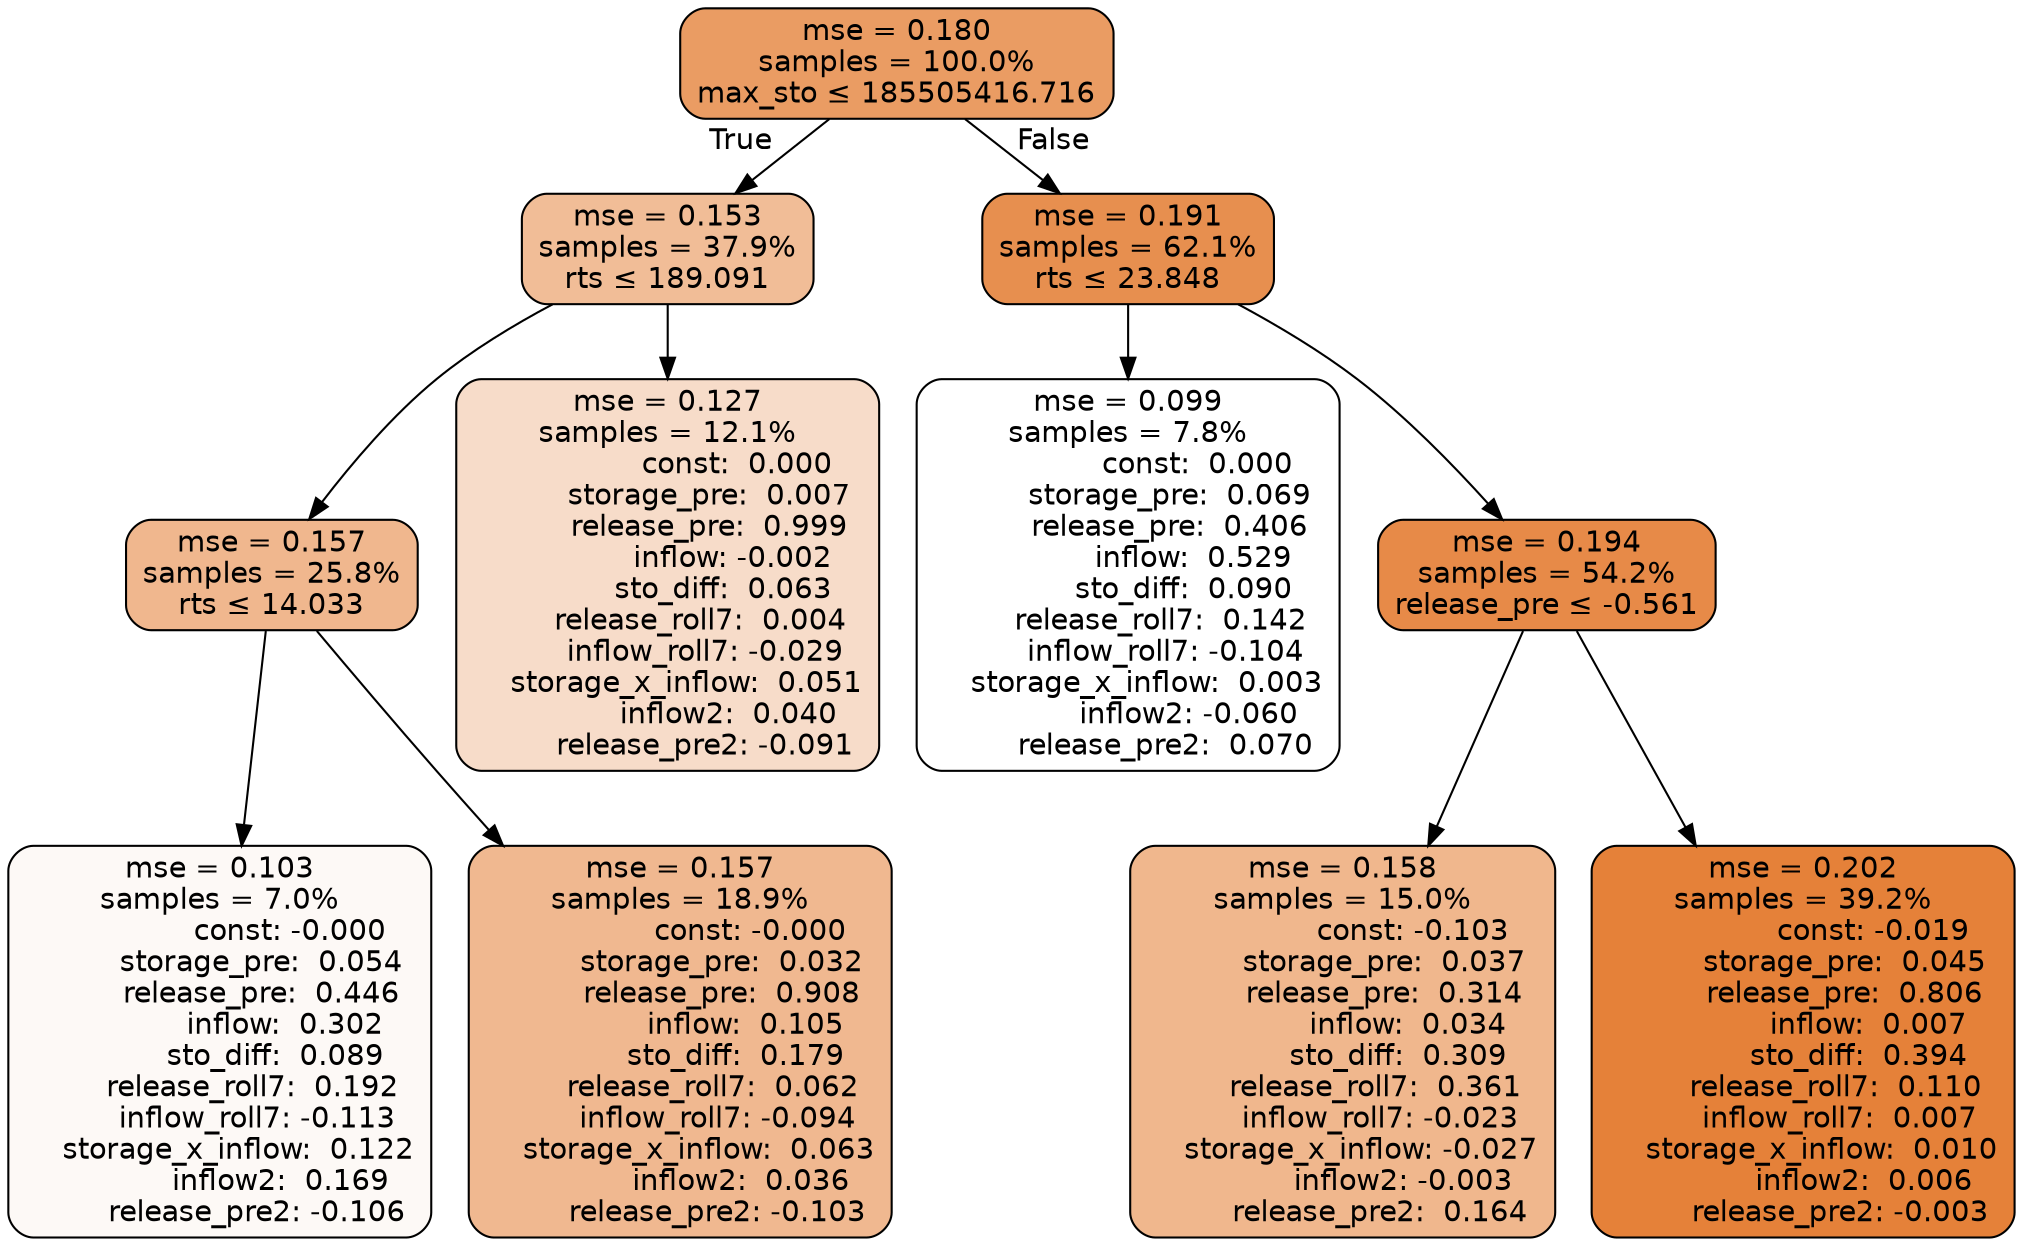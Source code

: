 digraph tree {
bgcolor="transparent"
node [shape=rectangle, style="filled, rounded", color="black", fontname=helvetica] ;
edge [fontname=helvetica] ;
	"0" [label="mse = 0.180
samples = 100.0%
max_sto &le; 185505416.716", fillcolor="#ea9c63"]
	"1" [label="mse = 0.153
samples = 37.9%
rts &le; 189.091", fillcolor="#f1bd97"]
	"2" [label="mse = 0.157
samples = 25.8%
rts &le; 14.033", fillcolor="#f0b78e"]
	"3" [label="mse = 0.103
samples = 7.0%
               const: -0.000
         storage_pre:  0.054
         release_pre:  0.446
              inflow:  0.302
            sto_diff:  0.089
       release_roll7:  0.192
        inflow_roll7: -0.113
    storage_x_inflow:  0.122
             inflow2:  0.169
        release_pre2: -0.106", fillcolor="#fdf9f6"]
	"4" [label="mse = 0.157
samples = 18.9%
               const: -0.000
         storage_pre:  0.032
         release_pre:  0.908
              inflow:  0.105
            sto_diff:  0.179
       release_roll7:  0.062
        inflow_roll7: -0.094
    storage_x_inflow:  0.063
             inflow2:  0.036
        release_pre2: -0.103", fillcolor="#f0b890"]
	"5" [label="mse = 0.127
samples = 12.1%
               const:  0.000
         storage_pre:  0.007
         release_pre:  0.999
              inflow: -0.002
            sto_diff:  0.063
       release_roll7:  0.004
        inflow_roll7: -0.029
    storage_x_inflow:  0.051
             inflow2:  0.040
        release_pre2: -0.091", fillcolor="#f7dcc9"]
	"6" [label="mse = 0.191
samples = 62.1%
rts &le; 23.848", fillcolor="#e78f4f"]
	"7" [label="mse = 0.099
samples = 7.8%
               const:  0.000
         storage_pre:  0.069
         release_pre:  0.406
              inflow:  0.529
            sto_diff:  0.090
       release_roll7:  0.142
        inflow_roll7: -0.104
    storage_x_inflow:  0.003
             inflow2: -0.060
        release_pre2:  0.070", fillcolor="#ffffff"]
	"8" [label="mse = 0.194
samples = 54.2%
release_pre &le; -0.561", fillcolor="#e78a48"]
	"9" [label="mse = 0.158
samples = 15.0%
               const: -0.103
         storage_pre:  0.037
         release_pre:  0.314
              inflow:  0.034
            sto_diff:  0.309
       release_roll7:  0.361
        inflow_roll7: -0.023
    storage_x_inflow: -0.027
             inflow2: -0.003
        release_pre2:  0.164", fillcolor="#f0b78d"]
	"10" [label="mse = 0.202
samples = 39.2%
               const: -0.019
         storage_pre:  0.045
         release_pre:  0.806
              inflow:  0.007
            sto_diff:  0.394
       release_roll7:  0.110
        inflow_roll7:  0.007
    storage_x_inflow:  0.010
             inflow2:  0.006
        release_pre2: -0.003", fillcolor="#e58139"]

	"0" -> "1" [labeldistance=2.5, labelangle=45, headlabel="True"]
	"1" -> "2"
	"2" -> "3"
	"2" -> "4"
	"1" -> "5"
	"0" -> "6" [labeldistance=2.5, labelangle=-45, headlabel="False"]
	"6" -> "7"
	"6" -> "8"
	"8" -> "9"
	"8" -> "10"
}
